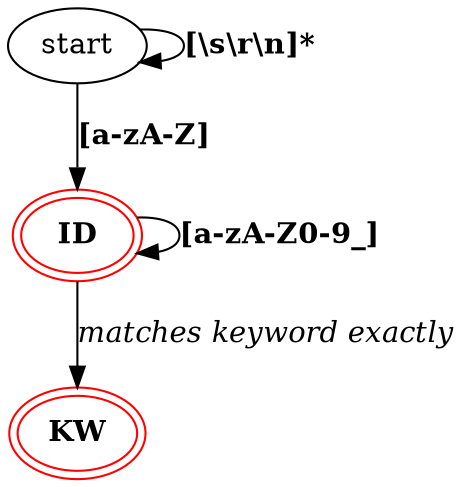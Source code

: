 digraph ID_FA
{
    start -> start [label="[\\s\\r\\n]*", fontname="Times-Bold"];

    start -> ID_1 [label="[a-zA-Z]", fontname="Times-Bold"];
    ID_1 -> ID_1 [label="[a-zA-Z0-9_]", fontname="Times-Bold"];
    ID_1 -> KW [label="matches keyword exactly", fontname="Times-Italic"];

    ID_1 [label="ID", peripheries=2,color=red,fontname="Times-Bold"];
    KW [peripheries=2,color=red,fontname="Times-Bold"];
}
